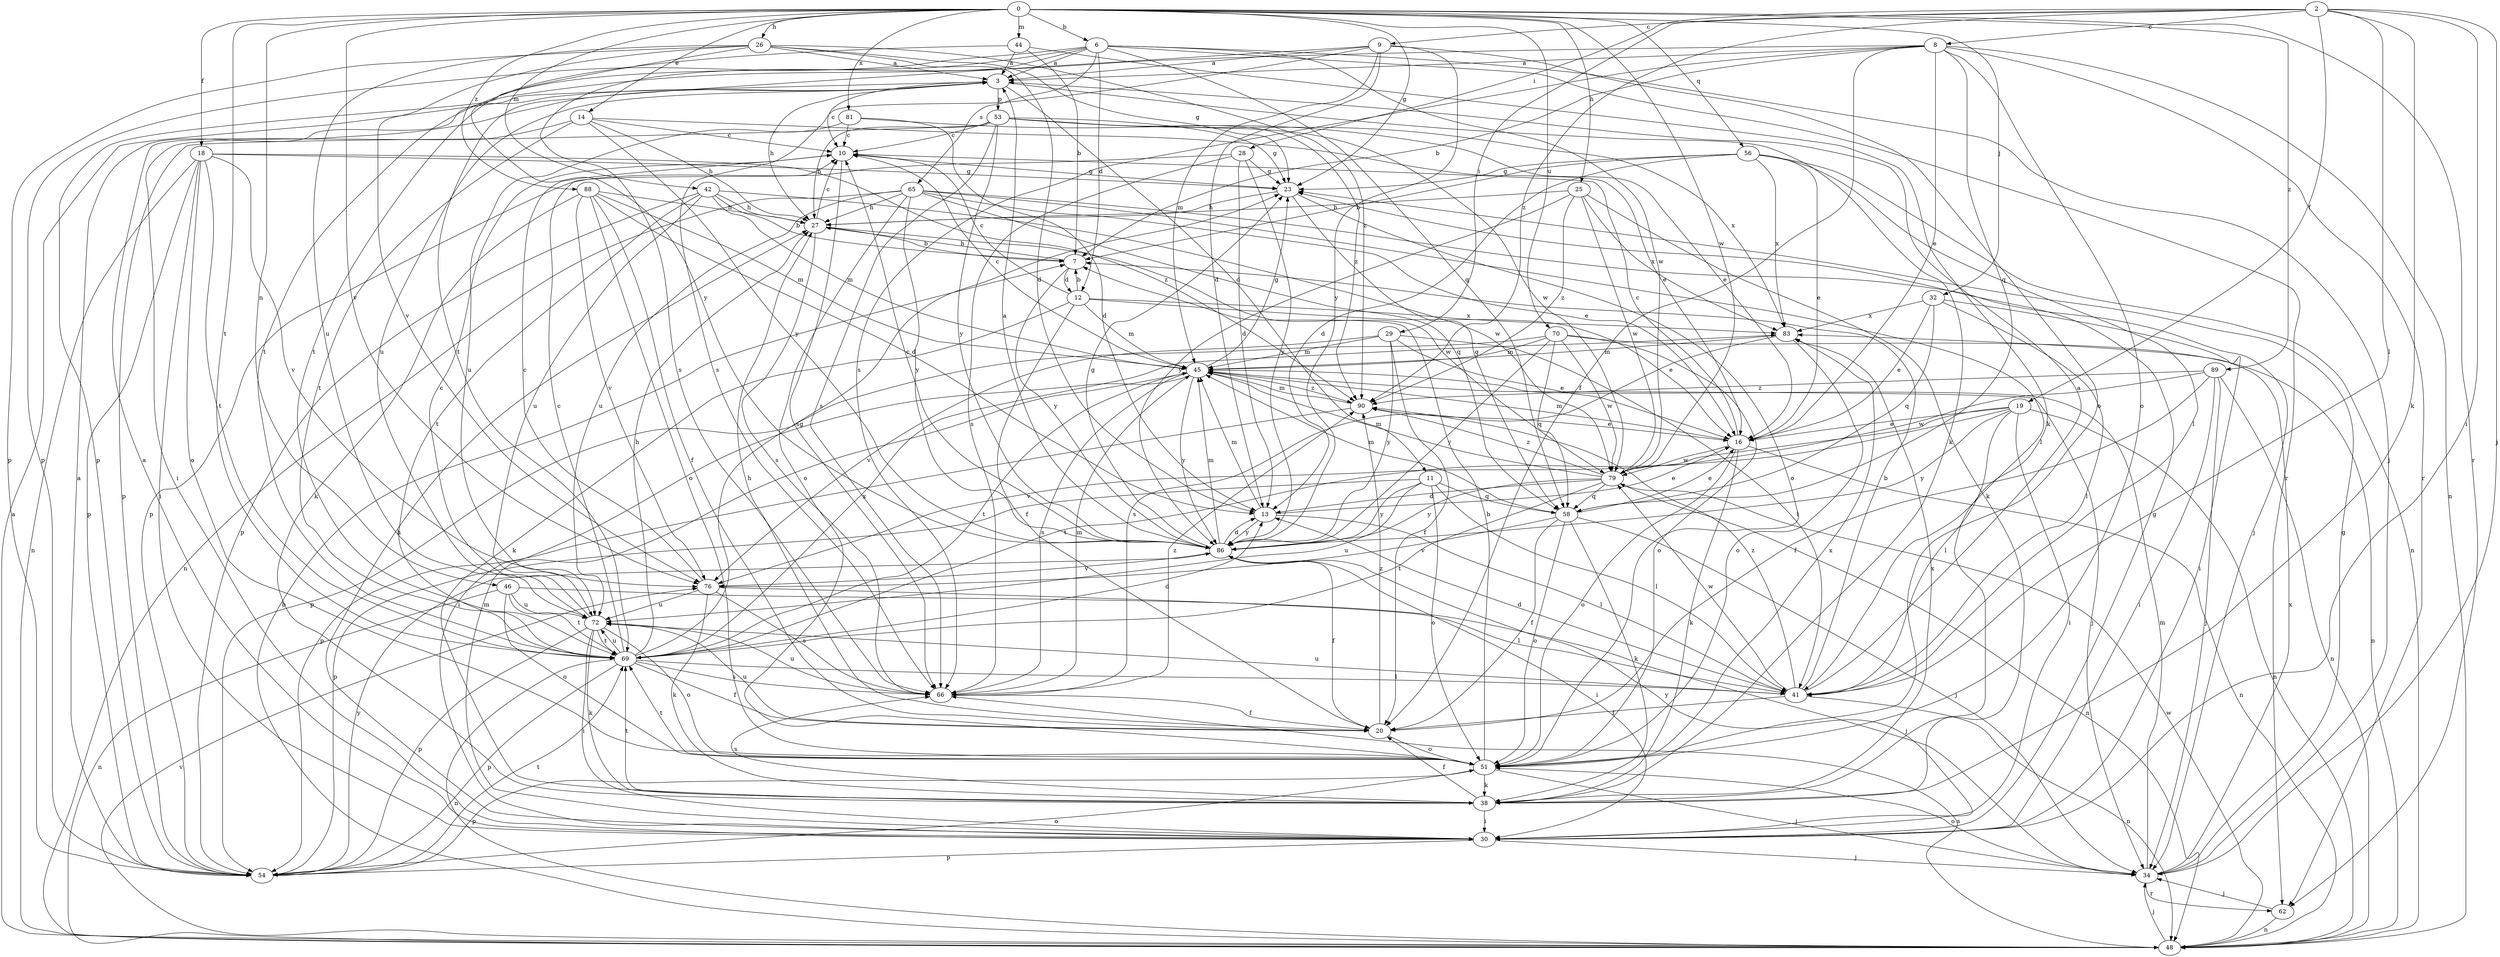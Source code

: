 strict digraph  {
0;
2;
3;
6;
7;
8;
9;
10;
11;
12;
13;
14;
16;
18;
19;
20;
23;
25;
26;
27;
28;
29;
30;
32;
34;
38;
41;
42;
44;
45;
46;
48;
51;
53;
54;
56;
58;
62;
65;
66;
69;
70;
72;
76;
79;
81;
83;
86;
88;
89;
90;
0 -> 6  [label=b];
0 -> 14  [label=e];
0 -> 18  [label=f];
0 -> 23  [label=g];
0 -> 25  [label=h];
0 -> 26  [label=h];
0 -> 32  [label=j];
0 -> 42  [label=m];
0 -> 44  [label=m];
0 -> 46  [label=n];
0 -> 56  [label=q];
0 -> 62  [label=r];
0 -> 69  [label=t];
0 -> 70  [label=u];
0 -> 76  [label=v];
0 -> 79  [label=w];
0 -> 81  [label=x];
0 -> 88  [label=z];
0 -> 89  [label=z];
2 -> 8  [label=c];
2 -> 9  [label=c];
2 -> 19  [label=f];
2 -> 28  [label=i];
2 -> 29  [label=i];
2 -> 30  [label=i];
2 -> 34  [label=j];
2 -> 38  [label=k];
2 -> 41  [label=l];
2 -> 90  [label=z];
3 -> 10  [label=c];
3 -> 11  [label=d];
3 -> 27  [label=h];
3 -> 38  [label=k];
3 -> 53  [label=p];
3 -> 72  [label=u];
6 -> 3  [label=a];
6 -> 12  [label=d];
6 -> 34  [label=j];
6 -> 54  [label=p];
6 -> 58  [label=q];
6 -> 62  [label=r];
6 -> 65  [label=s];
6 -> 66  [label=s];
6 -> 69  [label=t];
6 -> 79  [label=w];
7 -> 12  [label=d];
7 -> 27  [label=h];
7 -> 86  [label=y];
8 -> 3  [label=a];
8 -> 7  [label=b];
8 -> 16  [label=e];
8 -> 20  [label=f];
8 -> 48  [label=n];
8 -> 51  [label=o];
8 -> 54  [label=p];
8 -> 58  [label=q];
8 -> 62  [label=r];
8 -> 66  [label=s];
9 -> 3  [label=a];
9 -> 13  [label=d];
9 -> 45  [label=m];
9 -> 51  [label=o];
9 -> 66  [label=s];
9 -> 69  [label=t];
9 -> 86  [label=y];
10 -> 23  [label=g];
10 -> 66  [label=s];
11 -> 41  [label=l];
11 -> 51  [label=o];
11 -> 54  [label=p];
11 -> 58  [label=q];
11 -> 72  [label=u];
11 -> 86  [label=y];
12 -> 7  [label=b];
12 -> 10  [label=c];
12 -> 16  [label=e];
12 -> 20  [label=f];
12 -> 38  [label=k];
12 -> 45  [label=m];
12 -> 83  [label=x];
13 -> 16  [label=e];
13 -> 41  [label=l];
13 -> 45  [label=m];
13 -> 86  [label=y];
14 -> 10  [label=c];
14 -> 16  [label=e];
14 -> 27  [label=h];
14 -> 30  [label=i];
14 -> 69  [label=t];
14 -> 86  [label=y];
16 -> 10  [label=c];
16 -> 38  [label=k];
16 -> 45  [label=m];
16 -> 48  [label=n];
16 -> 51  [label=o];
16 -> 79  [label=w];
18 -> 23  [label=g];
18 -> 30  [label=i];
18 -> 48  [label=n];
18 -> 51  [label=o];
18 -> 54  [label=p];
18 -> 69  [label=t];
18 -> 76  [label=v];
18 -> 90  [label=z];
19 -> 16  [label=e];
19 -> 30  [label=i];
19 -> 41  [label=l];
19 -> 48  [label=n];
19 -> 69  [label=t];
19 -> 76  [label=v];
19 -> 86  [label=y];
20 -> 27  [label=h];
20 -> 51  [label=o];
20 -> 72  [label=u];
20 -> 90  [label=z];
23 -> 27  [label=h];
23 -> 51  [label=o];
23 -> 58  [label=q];
25 -> 27  [label=h];
25 -> 38  [label=k];
25 -> 79  [label=w];
25 -> 83  [label=x];
25 -> 86  [label=y];
25 -> 90  [label=z];
26 -> 3  [label=a];
26 -> 13  [label=d];
26 -> 23  [label=g];
26 -> 54  [label=p];
26 -> 72  [label=u];
26 -> 76  [label=v];
26 -> 86  [label=y];
26 -> 90  [label=z];
27 -> 7  [label=b];
27 -> 10  [label=c];
27 -> 66  [label=s];
27 -> 79  [label=w];
28 -> 13  [label=d];
28 -> 23  [label=g];
28 -> 54  [label=p];
28 -> 66  [label=s];
28 -> 86  [label=y];
29 -> 16  [label=e];
29 -> 20  [label=f];
29 -> 41  [label=l];
29 -> 45  [label=m];
29 -> 76  [label=v];
29 -> 86  [label=y];
30 -> 3  [label=a];
30 -> 23  [label=g];
30 -> 27  [label=h];
30 -> 34  [label=j];
30 -> 45  [label=m];
30 -> 54  [label=p];
30 -> 86  [label=y];
32 -> 16  [label=e];
32 -> 30  [label=i];
32 -> 41  [label=l];
32 -> 58  [label=q];
32 -> 83  [label=x];
34 -> 23  [label=g];
34 -> 45  [label=m];
34 -> 51  [label=o];
34 -> 62  [label=r];
34 -> 83  [label=x];
38 -> 20  [label=f];
38 -> 30  [label=i];
38 -> 66  [label=s];
38 -> 69  [label=t];
38 -> 83  [label=x];
41 -> 3  [label=a];
41 -> 7  [label=b];
41 -> 13  [label=d];
41 -> 20  [label=f];
41 -> 48  [label=n];
41 -> 72  [label=u];
41 -> 79  [label=w];
41 -> 90  [label=z];
42 -> 7  [label=b];
42 -> 27  [label=h];
42 -> 45  [label=m];
42 -> 54  [label=p];
42 -> 69  [label=t];
42 -> 72  [label=u];
42 -> 79  [label=w];
44 -> 3  [label=a];
44 -> 7  [label=b];
44 -> 38  [label=k];
44 -> 69  [label=t];
45 -> 10  [label=c];
45 -> 23  [label=g];
45 -> 30  [label=i];
45 -> 34  [label=j];
45 -> 66  [label=s];
45 -> 69  [label=t];
45 -> 86  [label=y];
45 -> 90  [label=z];
46 -> 34  [label=j];
46 -> 48  [label=n];
46 -> 51  [label=o];
46 -> 69  [label=t];
46 -> 72  [label=u];
48 -> 3  [label=a];
48 -> 7  [label=b];
48 -> 34  [label=j];
48 -> 66  [label=s];
48 -> 76  [label=v];
48 -> 79  [label=w];
51 -> 7  [label=b];
51 -> 34  [label=j];
51 -> 38  [label=k];
51 -> 54  [label=p];
51 -> 69  [label=t];
51 -> 83  [label=x];
53 -> 10  [label=c];
53 -> 23  [label=g];
53 -> 27  [label=h];
53 -> 54  [label=p];
53 -> 66  [label=s];
53 -> 79  [label=w];
53 -> 83  [label=x];
53 -> 86  [label=y];
53 -> 90  [label=z];
54 -> 3  [label=a];
54 -> 51  [label=o];
54 -> 69  [label=t];
54 -> 86  [label=y];
56 -> 7  [label=b];
56 -> 13  [label=d];
56 -> 16  [label=e];
56 -> 23  [label=g];
56 -> 41  [label=l];
56 -> 48  [label=n];
56 -> 83  [label=x];
58 -> 16  [label=e];
58 -> 20  [label=f];
58 -> 34  [label=j];
58 -> 38  [label=k];
58 -> 45  [label=m];
58 -> 51  [label=o];
58 -> 76  [label=v];
62 -> 34  [label=j];
62 -> 48  [label=n];
65 -> 16  [label=e];
65 -> 27  [label=h];
65 -> 34  [label=j];
65 -> 41  [label=l];
65 -> 48  [label=n];
65 -> 51  [label=o];
65 -> 58  [label=q];
65 -> 72  [label=u];
65 -> 86  [label=y];
66 -> 20  [label=f];
66 -> 45  [label=m];
66 -> 72  [label=u];
66 -> 90  [label=z];
69 -> 10  [label=c];
69 -> 13  [label=d];
69 -> 20  [label=f];
69 -> 23  [label=g];
69 -> 27  [label=h];
69 -> 41  [label=l];
69 -> 48  [label=n];
69 -> 54  [label=p];
69 -> 66  [label=s];
69 -> 72  [label=u];
69 -> 83  [label=x];
70 -> 45  [label=m];
70 -> 48  [label=n];
70 -> 51  [label=o];
70 -> 54  [label=p];
70 -> 58  [label=q];
70 -> 79  [label=w];
70 -> 86  [label=y];
72 -> 10  [label=c];
72 -> 30  [label=i];
72 -> 38  [label=k];
72 -> 51  [label=o];
72 -> 54  [label=p];
72 -> 69  [label=t];
76 -> 10  [label=c];
76 -> 38  [label=k];
76 -> 41  [label=l];
76 -> 66  [label=s];
76 -> 72  [label=u];
79 -> 13  [label=d];
79 -> 45  [label=m];
79 -> 48  [label=n];
79 -> 58  [label=q];
79 -> 69  [label=t];
79 -> 86  [label=y];
79 -> 90  [label=z];
81 -> 10  [label=c];
81 -> 13  [label=d];
81 -> 16  [label=e];
81 -> 72  [label=u];
83 -> 45  [label=m];
83 -> 51  [label=o];
83 -> 66  [label=s];
86 -> 3  [label=a];
86 -> 10  [label=c];
86 -> 13  [label=d];
86 -> 20  [label=f];
86 -> 23  [label=g];
86 -> 30  [label=i];
86 -> 45  [label=m];
86 -> 76  [label=v];
88 -> 13  [label=d];
88 -> 20  [label=f];
88 -> 27  [label=h];
88 -> 38  [label=k];
88 -> 45  [label=m];
88 -> 51  [label=o];
88 -> 76  [label=v];
89 -> 20  [label=f];
89 -> 30  [label=i];
89 -> 34  [label=j];
89 -> 48  [label=n];
89 -> 79  [label=w];
89 -> 90  [label=z];
90 -> 16  [label=e];
90 -> 45  [label=m];
90 -> 54  [label=p];
}
